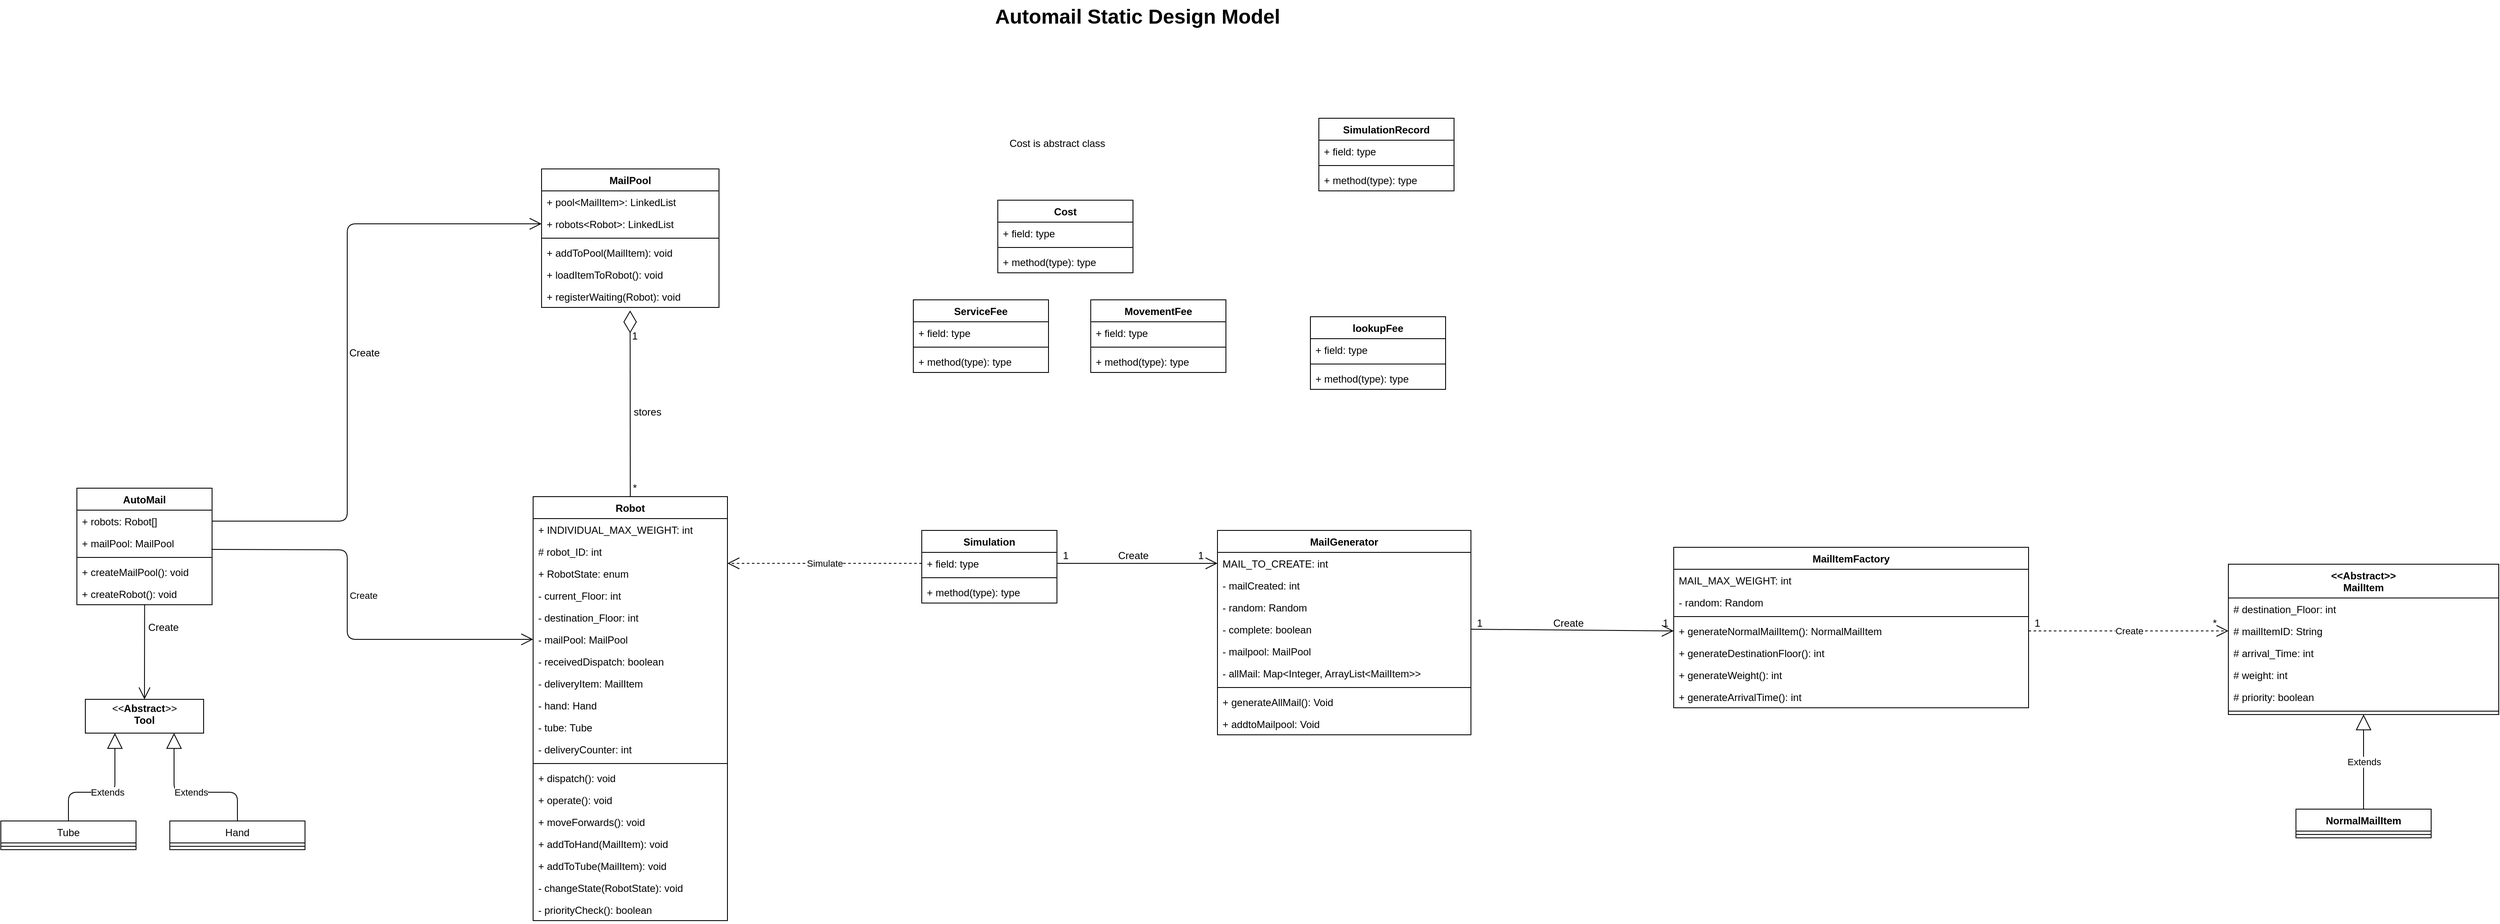 <mxfile version="13.7.3" type="device"><diagram name="Page-1" id="929967ad-93f9-6ef4-fab6-5d389245f69c"><mxGraphModel dx="3607.5" dy="1350" grid="1" gridSize="10" guides="1" tooltips="1" connect="1" arrows="1" fold="1" page="1" pageScale="1.5" pageWidth="1169" pageHeight="826" background="none" math="0" shadow="0"><root><mxCell id="0" style=";html=1;"/><mxCell id="1" style=";html=1;" parent="0"/><mxCell id="1672d66443f91eb5-23" value="Automail Static Design Model" style="text;strokeColor=none;fillColor=none;html=1;fontSize=24;fontStyle=1;verticalAlign=middle;align=center;" parent="1" vertex="1"><mxGeometry x="120" y="40" width="1510" height="40" as="geometry"/></mxCell><mxCell id="77_Gt4HoD-IzpCJ1n0HY-10" value="Create" style="endArrow=open;endSize=12;dashed=1;html=1;entryX=0;entryY=0.5;entryDx=0;entryDy=0;exitX=1;exitY=0.5;exitDx=0;exitDy=0;" parent="1" source="H66ctNwkOIaWGAys-UNX-17" target="H66ctNwkOIaWGAys-UNX-10" edge="1"><mxGeometry width="160" relative="1" as="geometry"><mxPoint x="2030" y="968" as="sourcePoint"/><mxPoint x="2060" y="768" as="targetPoint"/></mxGeometry></mxCell><mxCell id="77_Gt4HoD-IzpCJ1n0HY-11" value="Extends" style="endArrow=block;endSize=16;endFill=0;html=1;entryX=0.5;entryY=1;entryDx=0;entryDy=0;exitX=0.5;exitY=0;exitDx=0;exitDy=0;" parent="1" source="77_Gt4HoD-IzpCJ1n0HY-6" target="H66ctNwkOIaWGAys-UNX-5" edge="1"><mxGeometry width="160" relative="1" as="geometry"><mxPoint x="2030" y="968" as="sourcePoint"/><mxPoint x="2190" y="968" as="targetPoint"/></mxGeometry></mxCell><mxCell id="77_Gt4HoD-IzpCJ1n0HY-27" value="1" style="text;html=1;align=center;verticalAlign=middle;resizable=0;points=[];autosize=1;" parent="1" vertex="1"><mxGeometry x="1930" y="768" width="20" height="20" as="geometry"/></mxCell><mxCell id="77_Gt4HoD-IzpCJ1n0HY-29" value="*" style="text;html=1;align=center;verticalAlign=middle;resizable=0;points=[];autosize=1;" parent="1" vertex="1"><mxGeometry x="2140" y="768" width="20" height="20" as="geometry"/></mxCell><mxCell id="77_Gt4HoD-IzpCJ1n0HY-30" value="1" style="text;html=1;align=center;verticalAlign=middle;resizable=0;points=[];autosize=1;" parent="1" vertex="1"><mxGeometry x="1270" y="768" width="20" height="20" as="geometry"/></mxCell><mxCell id="77_Gt4HoD-IzpCJ1n0HY-31" value="1" style="text;html=1;align=center;verticalAlign=middle;resizable=0;points=[];autosize=1;" parent="1" vertex="1"><mxGeometry x="1490" y="768" width="20" height="20" as="geometry"/></mxCell><mxCell id="_9De3m5_2WslyzlZqIWz-49" value="Simulate" style="endArrow=open;endSize=12;dashed=1;html=1;exitX=0;exitY=0.5;exitDx=0;exitDy=0;" edge="1" parent="1" source="_9De3m5_2WslyzlZqIWz-2"><mxGeometry width="160" relative="1" as="geometry"><mxPoint x="470" y="668" as="sourcePoint"/><mxPoint x="390" y="707" as="targetPoint"/></mxGeometry></mxCell><mxCell id="_9De3m5_2WslyzlZqIWz-55" value="" style="endArrow=diamondThin;endFill=0;endSize=24;html=1;entryX=0.499;entryY=1.138;entryDx=0;entryDy=0;entryPerimeter=0;exitX=0.5;exitY=0;exitDx=0;exitDy=0;" edge="1" parent="1" source="_9De3m5_2WslyzlZqIWz-14" target="_9De3m5_2WslyzlZqIWz-46"><mxGeometry width="160" relative="1" as="geometry"><mxPoint x="480" y="638" as="sourcePoint"/><mxPoint x="640" y="638" as="targetPoint"/></mxGeometry></mxCell><mxCell id="_9De3m5_2WslyzlZqIWz-56" value="stores" style="text;html=1;align=center;verticalAlign=middle;resizable=0;points=[];autosize=1;" vertex="1" parent="1"><mxGeometry x="270" y="518" width="50" height="20" as="geometry"/></mxCell><mxCell id="_9De3m5_2WslyzlZqIWz-57" value="1" style="text;html=1;align=center;verticalAlign=middle;resizable=0;points=[];autosize=1;" vertex="1" parent="1"><mxGeometry x="270" y="428" width="20" height="20" as="geometry"/></mxCell><mxCell id="_9De3m5_2WslyzlZqIWz-58" value="*" style="text;html=1;align=center;verticalAlign=middle;resizable=0;points=[];autosize=1;" vertex="1" parent="1"><mxGeometry x="270" y="608" width="20" height="20" as="geometry"/></mxCell><mxCell id="_9De3m5_2WslyzlZqIWz-60" value="" style="endArrow=open;endFill=1;endSize=12;html=1;exitX=1;exitY=0.5;exitDx=0;exitDy=0;entryX=0;entryY=0.5;entryDx=0;entryDy=0;" edge="1" parent="1" source="_9De3m5_2WslyzlZqIWz-2" target="H66ctNwkOIaWGAys-UNX-19"><mxGeometry width="160" relative="1" as="geometry"><mxPoint x="800" y="588" as="sourcePoint"/><mxPoint x="960" y="588" as="targetPoint"/></mxGeometry></mxCell><mxCell id="_9De3m5_2WslyzlZqIWz-61" value="Create" style="text;html=1;align=center;verticalAlign=middle;resizable=0;points=[];autosize=1;" vertex="1" parent="1"><mxGeometry x="845" y="688" width="50" height="20" as="geometry"/></mxCell><mxCell id="_9De3m5_2WslyzlZqIWz-62" value="1" style="text;html=1;align=center;verticalAlign=middle;resizable=0;points=[];autosize=1;" vertex="1" parent="1"><mxGeometry x="780" y="688" width="20" height="20" as="geometry"/></mxCell><mxCell id="_9De3m5_2WslyzlZqIWz-63" value="1" style="text;html=1;align=center;verticalAlign=middle;resizable=0;points=[];autosize=1;" vertex="1" parent="1"><mxGeometry x="940" y="688" width="20" height="20" as="geometry"/></mxCell><mxCell id="_9De3m5_2WslyzlZqIWz-65" value="" style="endArrow=open;endFill=1;endSize=12;html=1;exitX=1;exitY=0.5;exitDx=0;exitDy=0;entryX=0;entryY=0.5;entryDx=0;entryDy=0;" edge="1" parent="1" source="77_Gt4HoD-IzpCJ1n0HY-15" target="H66ctNwkOIaWGAys-UNX-17"><mxGeometry width="160" relative="1" as="geometry"><mxPoint x="1180" y="678" as="sourcePoint"/><mxPoint x="1340" y="678" as="targetPoint"/></mxGeometry></mxCell><mxCell id="_9De3m5_2WslyzlZqIWz-66" value="Create" style="text;html=1;align=center;verticalAlign=middle;resizable=0;points=[];autosize=1;" vertex="1" parent="1"><mxGeometry x="1360" y="768" width="50" height="20" as="geometry"/></mxCell><mxCell id="_9De3m5_2WslyzlZqIWz-68" value="" style="endArrow=open;endFill=1;endSize=12;html=1;exitX=0.995;exitY=0.786;exitDx=0;exitDy=0;entryX=0;entryY=0.5;entryDx=0;entryDy=0;exitPerimeter=0;" edge="1" parent="1" source="_9De3m5_2WslyzlZqIWz-92" target="_9De3m5_2WslyzlZqIWz-26"><mxGeometry width="160" relative="1" as="geometry"><mxPoint x="90" y="598" as="sourcePoint"/><mxPoint x="250" y="598" as="targetPoint"/><Array as="points"><mxPoint x="-60" y="691"/><mxPoint x="-60" y="797"/></Array></mxGeometry></mxCell><mxCell id="_9De3m5_2WslyzlZqIWz-69" value="Create" style="edgeLabel;html=1;align=center;verticalAlign=middle;resizable=0;points=[];" vertex="1" connectable="0" parent="_9De3m5_2WslyzlZqIWz-68"><mxGeometry x="-0.385" y="-54" relative="1" as="geometry"><mxPoint x="30" as="offset"/></mxGeometry></mxCell><mxCell id="_9De3m5_2WslyzlZqIWz-70" value="" style="endArrow=open;endFill=1;endSize=12;html=1;exitX=1;exitY=0.5;exitDx=0;exitDy=0;entryX=0;entryY=0.5;entryDx=0;entryDy=0;" edge="1" parent="1" source="77_Gt4HoD-IzpCJ1n0HY-20" target="_9De3m5_2WslyzlZqIWz-42"><mxGeometry width="160" relative="1" as="geometry"><mxPoint x="90" y="498" as="sourcePoint"/><mxPoint x="250" y="498" as="targetPoint"/><Array as="points"><mxPoint x="-60" y="657"/><mxPoint x="-60" y="305"/></Array></mxGeometry></mxCell><mxCell id="_9De3m5_2WslyzlZqIWz-71" value="Create" style="text;html=1;align=center;verticalAlign=middle;resizable=0;points=[];autosize=1;" vertex="1" parent="1"><mxGeometry x="-65" y="448" width="50" height="20" as="geometry"/></mxCell><mxCell id="_9De3m5_2WslyzlZqIWz-72" value="&lt;p style=&quot;margin: 0px ; margin-top: 4px ; text-align: center&quot;&gt;&lt;i&gt;&amp;lt;&amp;lt;&lt;/i&gt;&lt;b&gt;Abstract&lt;/b&gt;&lt;i&gt;&amp;gt;&amp;gt;&lt;/i&gt;&lt;br&gt;&lt;b&gt;Tool&lt;/b&gt;&lt;/p&gt;&lt;p style=&quot;margin: 0px ; margin-left: 4px&quot;&gt;&lt;br&gt;&lt;br&gt;&lt;/p&gt;&lt;p style=&quot;margin: 0px ; margin-left: 4px&quot;&gt;&lt;br&gt;&lt;/p&gt;" style="verticalAlign=top;align=left;overflow=fill;fontSize=12;fontFamily=Helvetica;html=1;" vertex="1" parent="1"><mxGeometry x="-370" y="868" width="140" height="40" as="geometry"/></mxCell><mxCell id="_9De3m5_2WslyzlZqIWz-73" value="Extends" style="endArrow=block;endSize=16;endFill=0;html=1;entryX=0.25;entryY=1;entryDx=0;entryDy=0;exitX=0.5;exitY=0;exitDx=0;exitDy=0;" edge="1" parent="1" source="_9De3m5_2WslyzlZqIWz-74" target="_9De3m5_2WslyzlZqIWz-72"><mxGeometry width="160" relative="1" as="geometry"><mxPoint x="-335" y="988" as="sourcePoint"/><mxPoint x="-180" y="1298" as="targetPoint"/><Array as="points"><mxPoint x="-390" y="978"/><mxPoint x="-335" y="978"/></Array></mxGeometry></mxCell><mxCell id="_9De3m5_2WslyzlZqIWz-86" value="Extends" style="endArrow=block;endSize=16;endFill=0;html=1;entryX=0.75;entryY=1;entryDx=0;entryDy=0;exitX=0.5;exitY=0;exitDx=0;exitDy=0;" edge="1" parent="1" source="_9De3m5_2WslyzlZqIWz-82" target="_9De3m5_2WslyzlZqIWz-72"><mxGeometry width="160" relative="1" as="geometry"><mxPoint x="-340" y="1298" as="sourcePoint"/><mxPoint x="-180" y="1298" as="targetPoint"/><Array as="points"><mxPoint x="-190" y="978"/><mxPoint x="-265" y="978"/></Array></mxGeometry></mxCell><mxCell id="_9De3m5_2WslyzlZqIWz-89" value="" style="endArrow=open;endFill=1;endSize=12;html=1;exitX=0.501;exitY=0.977;exitDx=0;exitDy=0;exitPerimeter=0;entryX=0.5;entryY=0;entryDx=0;entryDy=0;" edge="1" parent="1" source="77_Gt4HoD-IzpCJ1n0HY-22" target="_9De3m5_2WslyzlZqIWz-72"><mxGeometry width="160" relative="1" as="geometry"><mxPoint x="-90" y="888" as="sourcePoint"/><mxPoint x="70" y="888" as="targetPoint"/></mxGeometry></mxCell><mxCell id="_9De3m5_2WslyzlZqIWz-90" value="Create" style="text;html=1;align=center;verticalAlign=middle;resizable=0;points=[];autosize=1;" vertex="1" parent="1"><mxGeometry x="-303" y="773" width="50" height="20" as="geometry"/></mxCell><mxCell id="H66ctNwkOIaWGAys-UNX-14" value="MailItemFactory" style="swimlane;fontStyle=1;align=center;verticalAlign=top;childLayout=stackLayout;horizontal=1;startSize=26;horizontalStack=0;resizeParent=1;resizeParentMax=0;resizeLast=0;collapsible=1;marginBottom=0;" parent="1" vertex="1"><mxGeometry x="1510" y="688" width="420" height="190" as="geometry"/></mxCell><mxCell id="H66ctNwkOIaWGAys-UNX-15" value="MAIL_MAX_WEIGHT: int" style="text;strokeColor=none;fillColor=none;align=left;verticalAlign=top;spacingLeft=4;spacingRight=4;overflow=hidden;rotatable=0;points=[[0,0.5],[1,0.5]];portConstraint=eastwest;" parent="H66ctNwkOIaWGAys-UNX-14" vertex="1"><mxGeometry y="26" width="420" height="26" as="geometry"/></mxCell><mxCell id="77_Gt4HoD-IzpCJ1n0HY-1" value="- random: Random" style="text;strokeColor=none;fillColor=none;align=left;verticalAlign=top;spacingLeft=4;spacingRight=4;overflow=hidden;rotatable=0;points=[[0,0.5],[1,0.5]];portConstraint=eastwest;" parent="H66ctNwkOIaWGAys-UNX-14" vertex="1"><mxGeometry y="52" width="420" height="26" as="geometry"/></mxCell><mxCell id="H66ctNwkOIaWGAys-UNX-16" value="" style="line;strokeWidth=1;fillColor=none;align=left;verticalAlign=middle;spacingTop=-1;spacingLeft=3;spacingRight=3;rotatable=0;labelPosition=right;points=[];portConstraint=eastwest;" parent="H66ctNwkOIaWGAys-UNX-14" vertex="1"><mxGeometry y="78" width="420" height="8" as="geometry"/></mxCell><mxCell id="H66ctNwkOIaWGAys-UNX-17" value="+ generateNormalMailItem(): NormalMailItem" style="text;strokeColor=none;fillColor=none;align=left;verticalAlign=top;spacingLeft=4;spacingRight=4;overflow=hidden;rotatable=0;points=[[0,0.5],[1,0.5]];portConstraint=eastwest;" parent="H66ctNwkOIaWGAys-UNX-14" vertex="1"><mxGeometry y="86" width="420" height="26" as="geometry"/></mxCell><mxCell id="77_Gt4HoD-IzpCJ1n0HY-2" value="+ generateDestinationFloor(): int" style="text;strokeColor=none;fillColor=none;align=left;verticalAlign=top;spacingLeft=4;spacingRight=4;overflow=hidden;rotatable=0;points=[[0,0.5],[1,0.5]];portConstraint=eastwest;" parent="H66ctNwkOIaWGAys-UNX-14" vertex="1"><mxGeometry y="112" width="420" height="26" as="geometry"/></mxCell><mxCell id="77_Gt4HoD-IzpCJ1n0HY-3" value="+ generateWeight(): int" style="text;strokeColor=none;fillColor=none;align=left;verticalAlign=top;spacingLeft=4;spacingRight=4;overflow=hidden;rotatable=0;points=[[0,0.5],[1,0.5]];portConstraint=eastwest;" parent="H66ctNwkOIaWGAys-UNX-14" vertex="1"><mxGeometry y="138" width="420" height="26" as="geometry"/></mxCell><mxCell id="77_Gt4HoD-IzpCJ1n0HY-4" value="+ generateArrivalTime(): int" style="text;strokeColor=none;fillColor=none;align=left;verticalAlign=top;spacingLeft=4;spacingRight=4;overflow=hidden;rotatable=0;points=[[0,0.5],[1,0.5]];portConstraint=eastwest;" parent="H66ctNwkOIaWGAys-UNX-14" vertex="1"><mxGeometry y="164" width="420" height="26" as="geometry"/></mxCell><mxCell id="_9De3m5_2WslyzlZqIWz-14" value="Robot" style="swimlane;fontStyle=1;align=center;verticalAlign=top;childLayout=stackLayout;horizontal=1;startSize=26;horizontalStack=0;resizeParent=1;resizeParentMax=0;resizeLast=0;collapsible=1;marginBottom=0;" vertex="1" parent="1"><mxGeometry x="160" y="628" width="230" height="502" as="geometry"/></mxCell><mxCell id="_9De3m5_2WslyzlZqIWz-15" value="+ INDIVIDUAL_MAX_WEIGHT: int" style="text;strokeColor=none;fillColor=none;align=left;verticalAlign=top;spacingLeft=4;spacingRight=4;overflow=hidden;rotatable=0;points=[[0,0.5],[1,0.5]];portConstraint=eastwest;" vertex="1" parent="_9De3m5_2WslyzlZqIWz-14"><mxGeometry y="26" width="230" height="26" as="geometry"/></mxCell><mxCell id="_9De3m5_2WslyzlZqIWz-22" value="# robot_ID: int" style="text;strokeColor=none;fillColor=none;align=left;verticalAlign=top;spacingLeft=4;spacingRight=4;overflow=hidden;rotatable=0;points=[[0,0.5],[1,0.5]];portConstraint=eastwest;" vertex="1" parent="_9De3m5_2WslyzlZqIWz-14"><mxGeometry y="52" width="230" height="26" as="geometry"/></mxCell><mxCell id="_9De3m5_2WslyzlZqIWz-23" value="+ RobotState: enum" style="text;strokeColor=none;fillColor=none;align=left;verticalAlign=top;spacingLeft=4;spacingRight=4;overflow=hidden;rotatable=0;points=[[0,0.5],[1,0.5]];portConstraint=eastwest;" vertex="1" parent="_9De3m5_2WslyzlZqIWz-14"><mxGeometry y="78" width="230" height="26" as="geometry"/></mxCell><mxCell id="_9De3m5_2WslyzlZqIWz-24" value="- current_Floor: int" style="text;strokeColor=none;fillColor=none;align=left;verticalAlign=top;spacingLeft=4;spacingRight=4;overflow=hidden;rotatable=0;points=[[0,0.5],[1,0.5]];portConstraint=eastwest;" vertex="1" parent="_9De3m5_2WslyzlZqIWz-14"><mxGeometry y="104" width="230" height="26" as="geometry"/></mxCell><mxCell id="_9De3m5_2WslyzlZqIWz-25" value="- destination_Floor: int" style="text;strokeColor=none;fillColor=none;align=left;verticalAlign=top;spacingLeft=4;spacingRight=4;overflow=hidden;rotatable=0;points=[[0,0.5],[1,0.5]];portConstraint=eastwest;" vertex="1" parent="_9De3m5_2WslyzlZqIWz-14"><mxGeometry y="130" width="230" height="26" as="geometry"/></mxCell><mxCell id="_9De3m5_2WslyzlZqIWz-26" value="- mailPool: MailPool" style="text;strokeColor=none;fillColor=none;align=left;verticalAlign=top;spacingLeft=4;spacingRight=4;overflow=hidden;rotatable=0;points=[[0,0.5],[1,0.5]];portConstraint=eastwest;" vertex="1" parent="_9De3m5_2WslyzlZqIWz-14"><mxGeometry y="156" width="230" height="26" as="geometry"/></mxCell><mxCell id="_9De3m5_2WslyzlZqIWz-28" value="- receivedDispatch: boolean" style="text;strokeColor=none;fillColor=none;align=left;verticalAlign=top;spacingLeft=4;spacingRight=4;overflow=hidden;rotatable=0;points=[[0,0.5],[1,0.5]];portConstraint=eastwest;" vertex="1" parent="_9De3m5_2WslyzlZqIWz-14"><mxGeometry y="182" width="230" height="26" as="geometry"/></mxCell><mxCell id="_9De3m5_2WslyzlZqIWz-29" value="- deliveryItem: MailItem" style="text;strokeColor=none;fillColor=none;align=left;verticalAlign=top;spacingLeft=4;spacingRight=4;overflow=hidden;rotatable=0;points=[[0,0.5],[1,0.5]];portConstraint=eastwest;" vertex="1" parent="_9De3m5_2WslyzlZqIWz-14"><mxGeometry y="208" width="230" height="26" as="geometry"/></mxCell><mxCell id="_9De3m5_2WslyzlZqIWz-67" value="- hand: Hand" style="text;strokeColor=none;fillColor=none;align=left;verticalAlign=top;spacingLeft=4;spacingRight=4;overflow=hidden;rotatable=0;points=[[0,0.5],[1,0.5]];portConstraint=eastwest;" vertex="1" parent="_9De3m5_2WslyzlZqIWz-14"><mxGeometry y="234" width="230" height="26" as="geometry"/></mxCell><mxCell id="_9De3m5_2WslyzlZqIWz-30" value="- tube: Tube" style="text;strokeColor=none;fillColor=none;align=left;verticalAlign=top;spacingLeft=4;spacingRight=4;overflow=hidden;rotatable=0;points=[[0,0.5],[1,0.5]];portConstraint=eastwest;" vertex="1" parent="_9De3m5_2WslyzlZqIWz-14"><mxGeometry y="260" width="230" height="26" as="geometry"/></mxCell><mxCell id="_9De3m5_2WslyzlZqIWz-31" value="- deliveryCounter: int" style="text;strokeColor=none;fillColor=none;align=left;verticalAlign=top;spacingLeft=4;spacingRight=4;overflow=hidden;rotatable=0;points=[[0,0.5],[1,0.5]];portConstraint=eastwest;" vertex="1" parent="_9De3m5_2WslyzlZqIWz-14"><mxGeometry y="286" width="230" height="26" as="geometry"/></mxCell><mxCell id="_9De3m5_2WslyzlZqIWz-16" value="" style="line;strokeWidth=1;fillColor=none;align=left;verticalAlign=middle;spacingTop=-1;spacingLeft=3;spacingRight=3;rotatable=0;labelPosition=right;points=[];portConstraint=eastwest;" vertex="1" parent="_9De3m5_2WslyzlZqIWz-14"><mxGeometry y="312" width="230" height="8" as="geometry"/></mxCell><mxCell id="_9De3m5_2WslyzlZqIWz-17" value="+ dispatch(): void" style="text;strokeColor=none;fillColor=none;align=left;verticalAlign=top;spacingLeft=4;spacingRight=4;overflow=hidden;rotatable=0;points=[[0,0.5],[1,0.5]];portConstraint=eastwest;" vertex="1" parent="_9De3m5_2WslyzlZqIWz-14"><mxGeometry y="320" width="230" height="26" as="geometry"/></mxCell><mxCell id="_9De3m5_2WslyzlZqIWz-32" value="+ operate(): void" style="text;strokeColor=none;fillColor=none;align=left;verticalAlign=top;spacingLeft=4;spacingRight=4;overflow=hidden;rotatable=0;points=[[0,0.5],[1,0.5]];portConstraint=eastwest;" vertex="1" parent="_9De3m5_2WslyzlZqIWz-14"><mxGeometry y="346" width="230" height="26" as="geometry"/></mxCell><mxCell id="_9De3m5_2WslyzlZqIWz-33" value="+ moveForwards(): void" style="text;strokeColor=none;fillColor=none;align=left;verticalAlign=top;spacingLeft=4;spacingRight=4;overflow=hidden;rotatable=0;points=[[0,0.5],[1,0.5]];portConstraint=eastwest;" vertex="1" parent="_9De3m5_2WslyzlZqIWz-14"><mxGeometry y="372" width="230" height="26" as="geometry"/></mxCell><mxCell id="_9De3m5_2WslyzlZqIWz-35" value="+ addToHand(MailItem): void" style="text;strokeColor=none;fillColor=none;align=left;verticalAlign=top;spacingLeft=4;spacingRight=4;overflow=hidden;rotatable=0;points=[[0,0.5],[1,0.5]];portConstraint=eastwest;" vertex="1" parent="_9De3m5_2WslyzlZqIWz-14"><mxGeometry y="398" width="230" height="26" as="geometry"/></mxCell><mxCell id="_9De3m5_2WslyzlZqIWz-36" value="+ addToTube(MailItem): void" style="text;strokeColor=none;fillColor=none;align=left;verticalAlign=top;spacingLeft=4;spacingRight=4;overflow=hidden;rotatable=0;points=[[0,0.5],[1,0.5]];portConstraint=eastwest;" vertex="1" parent="_9De3m5_2WslyzlZqIWz-14"><mxGeometry y="424" width="230" height="26" as="geometry"/></mxCell><mxCell id="_9De3m5_2WslyzlZqIWz-34" value="- changeState(RobotState): void" style="text;strokeColor=none;fillColor=none;align=left;verticalAlign=top;spacingLeft=4;spacingRight=4;overflow=hidden;rotatable=0;points=[[0,0.5],[1,0.5]];portConstraint=eastwest;" vertex="1" parent="_9De3m5_2WslyzlZqIWz-14"><mxGeometry y="450" width="230" height="26" as="geometry"/></mxCell><mxCell id="_9De3m5_2WslyzlZqIWz-37" value="- priorityCheck(): boolean" style="text;strokeColor=none;fillColor=none;align=left;verticalAlign=top;spacingLeft=4;spacingRight=4;overflow=hidden;rotatable=0;points=[[0,0.5],[1,0.5]];portConstraint=eastwest;" vertex="1" parent="_9De3m5_2WslyzlZqIWz-14"><mxGeometry y="476" width="230" height="26" as="geometry"/></mxCell><mxCell id="77_Gt4HoD-IzpCJ1n0HY-6" value="NormalMailItem" style="swimlane;fontStyle=1;align=center;verticalAlign=top;childLayout=stackLayout;horizontal=1;startSize=26;horizontalStack=0;resizeParent=1;resizeParentMax=0;resizeLast=0;collapsible=1;marginBottom=0;" parent="1" vertex="1"><mxGeometry x="2246.5" y="998" width="160" height="34" as="geometry"/></mxCell><mxCell id="77_Gt4HoD-IzpCJ1n0HY-8" value="" style="line;strokeWidth=1;fillColor=none;align=left;verticalAlign=middle;spacingTop=-1;spacingLeft=3;spacingRight=3;rotatable=0;labelPosition=right;points=[];portConstraint=eastwest;" parent="77_Gt4HoD-IzpCJ1n0HY-6" vertex="1"><mxGeometry y="26" width="160" height="8" as="geometry"/></mxCell><mxCell id="H66ctNwkOIaWGAys-UNX-5" value="&lt;&lt;Abstract&gt;&gt;&#10;MailItem" style="swimlane;fontStyle=1;align=center;verticalAlign=top;childLayout=stackLayout;horizontal=1;startSize=40;horizontalStack=0;resizeParent=1;resizeParentMax=0;resizeLast=0;collapsible=1;marginBottom=0;" parent="1" vertex="1"><mxGeometry x="2166.5" y="708" width="320" height="178" as="geometry"/></mxCell><mxCell id="H66ctNwkOIaWGAys-UNX-6" value="# destination_Floor: int" style="text;strokeColor=none;fillColor=none;align=left;verticalAlign=top;spacingLeft=4;spacingRight=4;overflow=hidden;rotatable=0;points=[[0,0.5],[1,0.5]];portConstraint=eastwest;" parent="H66ctNwkOIaWGAys-UNX-5" vertex="1"><mxGeometry y="40" width="320" height="26" as="geometry"/></mxCell><mxCell id="H66ctNwkOIaWGAys-UNX-10" value="# mailItemID: String" style="text;strokeColor=none;fillColor=none;align=left;verticalAlign=top;spacingLeft=4;spacingRight=4;overflow=hidden;rotatable=0;points=[[0,0.5],[1,0.5]];portConstraint=eastwest;" parent="H66ctNwkOIaWGAys-UNX-5" vertex="1"><mxGeometry y="66" width="320" height="26" as="geometry"/></mxCell><mxCell id="H66ctNwkOIaWGAys-UNX-11" value="# arrival_Time: int" style="text;strokeColor=none;fillColor=none;align=left;verticalAlign=top;spacingLeft=4;spacingRight=4;overflow=hidden;rotatable=0;points=[[0,0.5],[1,0.5]];portConstraint=eastwest;" parent="H66ctNwkOIaWGAys-UNX-5" vertex="1"><mxGeometry y="92" width="320" height="26" as="geometry"/></mxCell><mxCell id="H66ctNwkOIaWGAys-UNX-12" value="# weight: int" style="text;strokeColor=none;fillColor=none;align=left;verticalAlign=top;spacingLeft=4;spacingRight=4;overflow=hidden;rotatable=0;points=[[0,0.5],[1,0.5]];portConstraint=eastwest;" parent="H66ctNwkOIaWGAys-UNX-5" vertex="1"><mxGeometry y="118" width="320" height="26" as="geometry"/></mxCell><mxCell id="77_Gt4HoD-IzpCJ1n0HY-12" value="# priority: boolean" style="text;strokeColor=none;fillColor=none;align=left;verticalAlign=top;spacingLeft=4;spacingRight=4;overflow=hidden;rotatable=0;points=[[0,0.5],[1,0.5]];portConstraint=eastwest;" parent="H66ctNwkOIaWGAys-UNX-5" vertex="1"><mxGeometry y="144" width="320" height="26" as="geometry"/></mxCell><mxCell id="H66ctNwkOIaWGAys-UNX-7" value="" style="line;strokeWidth=1;fillColor=none;align=left;verticalAlign=middle;spacingTop=-1;spacingLeft=3;spacingRight=3;rotatable=0;labelPosition=right;points=[];portConstraint=eastwest;" parent="H66ctNwkOIaWGAys-UNX-5" vertex="1"><mxGeometry y="170" width="320" height="8" as="geometry"/></mxCell><mxCell id="H66ctNwkOIaWGAys-UNX-18" value="MailGenerator" style="swimlane;fontStyle=1;align=center;verticalAlign=top;childLayout=stackLayout;horizontal=1;startSize=26;horizontalStack=0;resizeParent=1;resizeParentMax=0;resizeLast=0;collapsible=1;marginBottom=0;" parent="1" vertex="1"><mxGeometry x="970" y="668" width="300" height="242" as="geometry"/></mxCell><mxCell id="H66ctNwkOIaWGAys-UNX-19" value="MAIL_TO_CREATE: int" style="text;strokeColor=none;fillColor=none;align=left;verticalAlign=top;spacingLeft=4;spacingRight=4;overflow=hidden;rotatable=0;points=[[0,0.5],[1,0.5]];portConstraint=eastwest;" parent="H66ctNwkOIaWGAys-UNX-18" vertex="1"><mxGeometry y="26" width="300" height="26" as="geometry"/></mxCell><mxCell id="77_Gt4HoD-IzpCJ1n0HY-13" value="- mailCreated: int" style="text;strokeColor=none;fillColor=none;align=left;verticalAlign=top;spacingLeft=4;spacingRight=4;overflow=hidden;rotatable=0;points=[[0,0.5],[1,0.5]];portConstraint=eastwest;" parent="H66ctNwkOIaWGAys-UNX-18" vertex="1"><mxGeometry y="52" width="300" height="26" as="geometry"/></mxCell><mxCell id="77_Gt4HoD-IzpCJ1n0HY-14" value="- random: Random" style="text;strokeColor=none;fillColor=none;align=left;verticalAlign=top;spacingLeft=4;spacingRight=4;overflow=hidden;rotatable=0;points=[[0,0.5],[1,0.5]];portConstraint=eastwest;" parent="H66ctNwkOIaWGAys-UNX-18" vertex="1"><mxGeometry y="78" width="300" height="26" as="geometry"/></mxCell><mxCell id="77_Gt4HoD-IzpCJ1n0HY-15" value="- complete: boolean" style="text;strokeColor=none;fillColor=none;align=left;verticalAlign=top;spacingLeft=4;spacingRight=4;overflow=hidden;rotatable=0;points=[[0,0.5],[1,0.5]];portConstraint=eastwest;" parent="H66ctNwkOIaWGAys-UNX-18" vertex="1"><mxGeometry y="104" width="300" height="26" as="geometry"/></mxCell><mxCell id="77_Gt4HoD-IzpCJ1n0HY-16" value="- mailpool: MailPool" style="text;strokeColor=none;fillColor=none;align=left;verticalAlign=top;spacingLeft=4;spacingRight=4;overflow=hidden;rotatable=0;points=[[0,0.5],[1,0.5]];portConstraint=eastwest;" parent="H66ctNwkOIaWGAys-UNX-18" vertex="1"><mxGeometry y="130" width="300" height="26" as="geometry"/></mxCell><mxCell id="77_Gt4HoD-IzpCJ1n0HY-18" value="- allMail: Map&lt;Integer, ArrayList&lt;MailItem&gt;&gt;" style="text;strokeColor=none;fillColor=none;align=left;verticalAlign=top;spacingLeft=4;spacingRight=4;overflow=hidden;rotatable=0;points=[[0,0.5],[1,0.5]];portConstraint=eastwest;" parent="H66ctNwkOIaWGAys-UNX-18" vertex="1"><mxGeometry y="156" width="300" height="26" as="geometry"/></mxCell><mxCell id="H66ctNwkOIaWGAys-UNX-20" value="" style="line;strokeWidth=1;fillColor=none;align=left;verticalAlign=middle;spacingTop=-1;spacingLeft=3;spacingRight=3;rotatable=0;labelPosition=right;points=[];portConstraint=eastwest;" parent="H66ctNwkOIaWGAys-UNX-18" vertex="1"><mxGeometry y="182" width="300" height="8" as="geometry"/></mxCell><mxCell id="H66ctNwkOIaWGAys-UNX-21" value="+ generateAllMail(): Void" style="text;strokeColor=none;fillColor=none;align=left;verticalAlign=top;spacingLeft=4;spacingRight=4;overflow=hidden;rotatable=0;points=[[0,0.5],[1,0.5]];portConstraint=eastwest;" parent="H66ctNwkOIaWGAys-UNX-18" vertex="1"><mxGeometry y="190" width="300" height="26" as="geometry"/></mxCell><mxCell id="77_Gt4HoD-IzpCJ1n0HY-17" value="+ addtoMailpool: Void" style="text;strokeColor=none;fillColor=none;align=left;verticalAlign=top;spacingLeft=4;spacingRight=4;overflow=hidden;rotatable=0;points=[[0,0.5],[1,0.5]];portConstraint=eastwest;" parent="H66ctNwkOIaWGAys-UNX-18" vertex="1"><mxGeometry y="216" width="300" height="26" as="geometry"/></mxCell><mxCell id="_9De3m5_2WslyzlZqIWz-38" value="MailPool" style="swimlane;fontStyle=1;align=center;verticalAlign=top;childLayout=stackLayout;horizontal=1;startSize=26;horizontalStack=0;resizeParent=1;resizeParentMax=0;resizeLast=0;collapsible=1;marginBottom=0;" vertex="1" parent="1"><mxGeometry x="170" y="240" width="210" height="164" as="geometry"/></mxCell><mxCell id="_9De3m5_2WslyzlZqIWz-39" value="+ pool&lt;MailItem&gt;: LinkedList" style="text;strokeColor=none;fillColor=none;align=left;verticalAlign=top;spacingLeft=4;spacingRight=4;overflow=hidden;rotatable=0;points=[[0,0.5],[1,0.5]];portConstraint=eastwest;" vertex="1" parent="_9De3m5_2WslyzlZqIWz-38"><mxGeometry y="26" width="210" height="26" as="geometry"/></mxCell><mxCell id="_9De3m5_2WslyzlZqIWz-42" value="+ robots&lt;Robot&gt;: LinkedList" style="text;strokeColor=none;fillColor=none;align=left;verticalAlign=top;spacingLeft=4;spacingRight=4;overflow=hidden;rotatable=0;points=[[0,0.5],[1,0.5]];portConstraint=eastwest;" vertex="1" parent="_9De3m5_2WslyzlZqIWz-38"><mxGeometry y="52" width="210" height="26" as="geometry"/></mxCell><mxCell id="_9De3m5_2WslyzlZqIWz-40" value="" style="line;strokeWidth=1;fillColor=none;align=left;verticalAlign=middle;spacingTop=-1;spacingLeft=3;spacingRight=3;rotatable=0;labelPosition=right;points=[];portConstraint=eastwest;" vertex="1" parent="_9De3m5_2WslyzlZqIWz-38"><mxGeometry y="78" width="210" height="8" as="geometry"/></mxCell><mxCell id="_9De3m5_2WslyzlZqIWz-41" value="+ addToPool(MailItem): void" style="text;strokeColor=none;fillColor=none;align=left;verticalAlign=top;spacingLeft=4;spacingRight=4;overflow=hidden;rotatable=0;points=[[0,0.5],[1,0.5]];portConstraint=eastwest;" vertex="1" parent="_9De3m5_2WslyzlZqIWz-38"><mxGeometry y="86" width="210" height="26" as="geometry"/></mxCell><mxCell id="_9De3m5_2WslyzlZqIWz-44" value="+ loadItemToRobot(): void" style="text;strokeColor=none;fillColor=none;align=left;verticalAlign=top;spacingLeft=4;spacingRight=4;overflow=hidden;rotatable=0;points=[[0,0.5],[1,0.5]];portConstraint=eastwest;" vertex="1" parent="_9De3m5_2WslyzlZqIWz-38"><mxGeometry y="112" width="210" height="26" as="geometry"/></mxCell><mxCell id="_9De3m5_2WslyzlZqIWz-46" value="+ registerWaiting(Robot): void" style="text;strokeColor=none;fillColor=none;align=left;verticalAlign=top;spacingLeft=4;spacingRight=4;overflow=hidden;rotatable=0;points=[[0,0.5],[1,0.5]];portConstraint=eastwest;" vertex="1" parent="_9De3m5_2WslyzlZqIWz-38"><mxGeometry y="138" width="210" height="26" as="geometry"/></mxCell><mxCell id="_9De3m5_2WslyzlZqIWz-1" value="Simulation" style="swimlane;fontStyle=1;align=center;verticalAlign=top;childLayout=stackLayout;horizontal=1;startSize=26;horizontalStack=0;resizeParent=1;resizeParentMax=0;resizeLast=0;collapsible=1;marginBottom=0;" vertex="1" parent="1"><mxGeometry x="620" y="668" width="160" height="86" as="geometry"/></mxCell><mxCell id="_9De3m5_2WslyzlZqIWz-2" value="+ field: type" style="text;strokeColor=none;fillColor=none;align=left;verticalAlign=top;spacingLeft=4;spacingRight=4;overflow=hidden;rotatable=0;points=[[0,0.5],[1,0.5]];portConstraint=eastwest;" vertex="1" parent="_9De3m5_2WslyzlZqIWz-1"><mxGeometry y="26" width="160" height="26" as="geometry"/></mxCell><mxCell id="_9De3m5_2WslyzlZqIWz-3" value="" style="line;strokeWidth=1;fillColor=none;align=left;verticalAlign=middle;spacingTop=-1;spacingLeft=3;spacingRight=3;rotatable=0;labelPosition=right;points=[];portConstraint=eastwest;" vertex="1" parent="_9De3m5_2WslyzlZqIWz-1"><mxGeometry y="52" width="160" height="8" as="geometry"/></mxCell><mxCell id="_9De3m5_2WslyzlZqIWz-4" value="+ method(type): type" style="text;strokeColor=none;fillColor=none;align=left;verticalAlign=top;spacingLeft=4;spacingRight=4;overflow=hidden;rotatable=0;points=[[0,0.5],[1,0.5]];portConstraint=eastwest;" vertex="1" parent="_9De3m5_2WslyzlZqIWz-1"><mxGeometry y="60" width="160" height="26" as="geometry"/></mxCell><mxCell id="77_Gt4HoD-IzpCJ1n0HY-19" value="AutoMail" style="swimlane;fontStyle=1;align=center;verticalAlign=top;childLayout=stackLayout;horizontal=1;startSize=26;horizontalStack=0;resizeParent=1;resizeParentMax=0;resizeLast=0;collapsible=1;marginBottom=0;" parent="1" vertex="1"><mxGeometry x="-380" y="618" width="160" height="138" as="geometry"/></mxCell><mxCell id="77_Gt4HoD-IzpCJ1n0HY-20" value="+ robots: Robot[] " style="text;strokeColor=none;fillColor=none;align=left;verticalAlign=top;spacingLeft=4;spacingRight=4;overflow=hidden;rotatable=0;points=[[0,0.5],[1,0.5]];portConstraint=eastwest;" parent="77_Gt4HoD-IzpCJ1n0HY-19" vertex="1"><mxGeometry y="26" width="160" height="26" as="geometry"/></mxCell><mxCell id="_9De3m5_2WslyzlZqIWz-92" value="+ mailPool: MailPool" style="text;strokeColor=none;fillColor=none;align=left;verticalAlign=top;spacingLeft=4;spacingRight=4;overflow=hidden;rotatable=0;points=[[0,0.5],[1,0.5]];portConstraint=eastwest;" vertex="1" parent="77_Gt4HoD-IzpCJ1n0HY-19"><mxGeometry y="52" width="160" height="26" as="geometry"/></mxCell><mxCell id="77_Gt4HoD-IzpCJ1n0HY-21" value="" style="line;strokeWidth=1;fillColor=none;align=left;verticalAlign=middle;spacingTop=-1;spacingLeft=3;spacingRight=3;rotatable=0;labelPosition=right;points=[];portConstraint=eastwest;" parent="77_Gt4HoD-IzpCJ1n0HY-19" vertex="1"><mxGeometry y="78" width="160" height="8" as="geometry"/></mxCell><mxCell id="_9De3m5_2WslyzlZqIWz-91" value="+ createMailPool(): void" style="text;strokeColor=none;fillColor=none;align=left;verticalAlign=top;spacingLeft=4;spacingRight=4;overflow=hidden;rotatable=0;points=[[0,0.5],[1,0.5]];portConstraint=eastwest;" vertex="1" parent="77_Gt4HoD-IzpCJ1n0HY-19"><mxGeometry y="86" width="160" height="26" as="geometry"/></mxCell><mxCell id="77_Gt4HoD-IzpCJ1n0HY-22" value="+ createRobot(): void" style="text;strokeColor=none;fillColor=none;align=left;verticalAlign=top;spacingLeft=4;spacingRight=4;overflow=hidden;rotatable=0;points=[[0,0.5],[1,0.5]];portConstraint=eastwest;" parent="77_Gt4HoD-IzpCJ1n0HY-19" vertex="1"><mxGeometry y="112" width="160" height="26" as="geometry"/></mxCell><mxCell id="_9De3m5_2WslyzlZqIWz-74" value="Tube" style="swimlane;fontStyle=0;align=center;verticalAlign=top;childLayout=stackLayout;horizontal=1;startSize=26;horizontalStack=0;resizeParent=1;resizeParentMax=0;resizeLast=0;collapsible=1;marginBottom=0;" vertex="1" parent="1"><mxGeometry x="-470" y="1012" width="160" height="34" as="geometry"/></mxCell><mxCell id="_9De3m5_2WslyzlZqIWz-76" value="" style="line;strokeWidth=1;fillColor=none;align=left;verticalAlign=middle;spacingTop=-1;spacingLeft=3;spacingRight=3;rotatable=0;labelPosition=right;points=[];portConstraint=eastwest;" vertex="1" parent="_9De3m5_2WslyzlZqIWz-74"><mxGeometry y="26" width="160" height="8" as="geometry"/></mxCell><mxCell id="_9De3m5_2WslyzlZqIWz-82" value="Hand" style="swimlane;fontStyle=0;align=center;verticalAlign=top;childLayout=stackLayout;horizontal=1;startSize=26;horizontalStack=0;resizeParent=1;resizeParentMax=0;resizeLast=0;collapsible=1;marginBottom=0;" vertex="1" parent="1"><mxGeometry x="-270" y="1012" width="160" height="34" as="geometry"/></mxCell><mxCell id="_9De3m5_2WslyzlZqIWz-84" value="" style="line;strokeWidth=1;fillColor=none;align=left;verticalAlign=middle;spacingTop=-1;spacingLeft=3;spacingRight=3;rotatable=0;labelPosition=right;points=[];portConstraint=eastwest;" vertex="1" parent="_9De3m5_2WslyzlZqIWz-82"><mxGeometry y="26" width="160" height="8" as="geometry"/></mxCell><mxCell id="_9De3m5_2WslyzlZqIWz-93" value="Cost" style="swimlane;fontStyle=1;align=center;verticalAlign=top;childLayout=stackLayout;horizontal=1;startSize=26;horizontalStack=0;resizeParent=1;resizeParentMax=0;resizeLast=0;collapsible=1;marginBottom=0;" vertex="1" parent="1"><mxGeometry x="710" y="277" width="160" height="86" as="geometry"/></mxCell><mxCell id="_9De3m5_2WslyzlZqIWz-94" value="+ field: type" style="text;strokeColor=none;fillColor=none;align=left;verticalAlign=top;spacingLeft=4;spacingRight=4;overflow=hidden;rotatable=0;points=[[0,0.5],[1,0.5]];portConstraint=eastwest;" vertex="1" parent="_9De3m5_2WslyzlZqIWz-93"><mxGeometry y="26" width="160" height="26" as="geometry"/></mxCell><mxCell id="_9De3m5_2WslyzlZqIWz-95" value="" style="line;strokeWidth=1;fillColor=none;align=left;verticalAlign=middle;spacingTop=-1;spacingLeft=3;spacingRight=3;rotatable=0;labelPosition=right;points=[];portConstraint=eastwest;" vertex="1" parent="_9De3m5_2WslyzlZqIWz-93"><mxGeometry y="52" width="160" height="8" as="geometry"/></mxCell><mxCell id="_9De3m5_2WslyzlZqIWz-96" value="+ method(type): type" style="text;strokeColor=none;fillColor=none;align=left;verticalAlign=top;spacingLeft=4;spacingRight=4;overflow=hidden;rotatable=0;points=[[0,0.5],[1,0.5]];portConstraint=eastwest;" vertex="1" parent="_9De3m5_2WslyzlZqIWz-93"><mxGeometry y="60" width="160" height="26" as="geometry"/></mxCell><mxCell id="_9De3m5_2WslyzlZqIWz-101" value="Cost is abstract class" style="text;html=1;align=center;verticalAlign=middle;resizable=0;points=[];autosize=1;" vertex="1" parent="1"><mxGeometry x="715" y="200" width="130" height="20" as="geometry"/></mxCell><mxCell id="_9De3m5_2WslyzlZqIWz-102" value="ServiceFee" style="swimlane;fontStyle=1;align=center;verticalAlign=top;childLayout=stackLayout;horizontal=1;startSize=26;horizontalStack=0;resizeParent=1;resizeParentMax=0;resizeLast=0;collapsible=1;marginBottom=0;" vertex="1" parent="1"><mxGeometry x="610" y="395" width="160" height="86" as="geometry"/></mxCell><mxCell id="_9De3m5_2WslyzlZqIWz-103" value="+ field: type" style="text;strokeColor=none;fillColor=none;align=left;verticalAlign=top;spacingLeft=4;spacingRight=4;overflow=hidden;rotatable=0;points=[[0,0.5],[1,0.5]];portConstraint=eastwest;" vertex="1" parent="_9De3m5_2WslyzlZqIWz-102"><mxGeometry y="26" width="160" height="26" as="geometry"/></mxCell><mxCell id="_9De3m5_2WslyzlZqIWz-104" value="" style="line;strokeWidth=1;fillColor=none;align=left;verticalAlign=middle;spacingTop=-1;spacingLeft=3;spacingRight=3;rotatable=0;labelPosition=right;points=[];portConstraint=eastwest;" vertex="1" parent="_9De3m5_2WslyzlZqIWz-102"><mxGeometry y="52" width="160" height="8" as="geometry"/></mxCell><mxCell id="_9De3m5_2WslyzlZqIWz-105" value="+ method(type): type" style="text;strokeColor=none;fillColor=none;align=left;verticalAlign=top;spacingLeft=4;spacingRight=4;overflow=hidden;rotatable=0;points=[[0,0.5],[1,0.5]];portConstraint=eastwest;" vertex="1" parent="_9De3m5_2WslyzlZqIWz-102"><mxGeometry y="60" width="160" height="26" as="geometry"/></mxCell><mxCell id="_9De3m5_2WslyzlZqIWz-97" value="SimulationRecord" style="swimlane;fontStyle=1;align=center;verticalAlign=top;childLayout=stackLayout;horizontal=1;startSize=26;horizontalStack=0;resizeParent=1;resizeParentMax=0;resizeLast=0;collapsible=1;marginBottom=0;" vertex="1" parent="1"><mxGeometry x="1090" y="180" width="160" height="86" as="geometry"/></mxCell><mxCell id="_9De3m5_2WslyzlZqIWz-98" value="+ field: type" style="text;strokeColor=none;fillColor=none;align=left;verticalAlign=top;spacingLeft=4;spacingRight=4;overflow=hidden;rotatable=0;points=[[0,0.5],[1,0.5]];portConstraint=eastwest;" vertex="1" parent="_9De3m5_2WslyzlZqIWz-97"><mxGeometry y="26" width="160" height="26" as="geometry"/></mxCell><mxCell id="_9De3m5_2WslyzlZqIWz-99" value="" style="line;strokeWidth=1;fillColor=none;align=left;verticalAlign=middle;spacingTop=-1;spacingLeft=3;spacingRight=3;rotatable=0;labelPosition=right;points=[];portConstraint=eastwest;" vertex="1" parent="_9De3m5_2WslyzlZqIWz-97"><mxGeometry y="52" width="160" height="8" as="geometry"/></mxCell><mxCell id="_9De3m5_2WslyzlZqIWz-100" value="+ method(type): type" style="text;strokeColor=none;fillColor=none;align=left;verticalAlign=top;spacingLeft=4;spacingRight=4;overflow=hidden;rotatable=0;points=[[0,0.5],[1,0.5]];portConstraint=eastwest;" vertex="1" parent="_9De3m5_2WslyzlZqIWz-97"><mxGeometry y="60" width="160" height="26" as="geometry"/></mxCell><mxCell id="_9De3m5_2WslyzlZqIWz-106" value="MovementFee" style="swimlane;fontStyle=1;align=center;verticalAlign=top;childLayout=stackLayout;horizontal=1;startSize=26;horizontalStack=0;resizeParent=1;resizeParentMax=0;resizeLast=0;collapsible=1;marginBottom=0;" vertex="1" parent="1"><mxGeometry x="820" y="395" width="160" height="86" as="geometry"/></mxCell><mxCell id="_9De3m5_2WslyzlZqIWz-107" value="+ field: type" style="text;strokeColor=none;fillColor=none;align=left;verticalAlign=top;spacingLeft=4;spacingRight=4;overflow=hidden;rotatable=0;points=[[0,0.5],[1,0.5]];portConstraint=eastwest;" vertex="1" parent="_9De3m5_2WslyzlZqIWz-106"><mxGeometry y="26" width="160" height="26" as="geometry"/></mxCell><mxCell id="_9De3m5_2WslyzlZqIWz-108" value="" style="line;strokeWidth=1;fillColor=none;align=left;verticalAlign=middle;spacingTop=-1;spacingLeft=3;spacingRight=3;rotatable=0;labelPosition=right;points=[];portConstraint=eastwest;" vertex="1" parent="_9De3m5_2WslyzlZqIWz-106"><mxGeometry y="52" width="160" height="8" as="geometry"/></mxCell><mxCell id="_9De3m5_2WslyzlZqIWz-109" value="+ method(type): type" style="text;strokeColor=none;fillColor=none;align=left;verticalAlign=top;spacingLeft=4;spacingRight=4;overflow=hidden;rotatable=0;points=[[0,0.5],[1,0.5]];portConstraint=eastwest;" vertex="1" parent="_9De3m5_2WslyzlZqIWz-106"><mxGeometry y="60" width="160" height="26" as="geometry"/></mxCell><mxCell id="_9De3m5_2WslyzlZqIWz-110" value="lookupFee" style="swimlane;fontStyle=1;align=center;verticalAlign=top;childLayout=stackLayout;horizontal=1;startSize=26;horizontalStack=0;resizeParent=1;resizeParentMax=0;resizeLast=0;collapsible=1;marginBottom=0;" vertex="1" parent="1"><mxGeometry x="1080" y="415" width="160" height="86" as="geometry"/></mxCell><mxCell id="_9De3m5_2WslyzlZqIWz-111" value="+ field: type" style="text;strokeColor=none;fillColor=none;align=left;verticalAlign=top;spacingLeft=4;spacingRight=4;overflow=hidden;rotatable=0;points=[[0,0.5],[1,0.5]];portConstraint=eastwest;" vertex="1" parent="_9De3m5_2WslyzlZqIWz-110"><mxGeometry y="26" width="160" height="26" as="geometry"/></mxCell><mxCell id="_9De3m5_2WslyzlZqIWz-112" value="" style="line;strokeWidth=1;fillColor=none;align=left;verticalAlign=middle;spacingTop=-1;spacingLeft=3;spacingRight=3;rotatable=0;labelPosition=right;points=[];portConstraint=eastwest;" vertex="1" parent="_9De3m5_2WslyzlZqIWz-110"><mxGeometry y="52" width="160" height="8" as="geometry"/></mxCell><mxCell id="_9De3m5_2WslyzlZqIWz-113" value="+ method(type): type" style="text;strokeColor=none;fillColor=none;align=left;verticalAlign=top;spacingLeft=4;spacingRight=4;overflow=hidden;rotatable=0;points=[[0,0.5],[1,0.5]];portConstraint=eastwest;" vertex="1" parent="_9De3m5_2WslyzlZqIWz-110"><mxGeometry y="60" width="160" height="26" as="geometry"/></mxCell></root></mxGraphModel></diagram></mxfile>